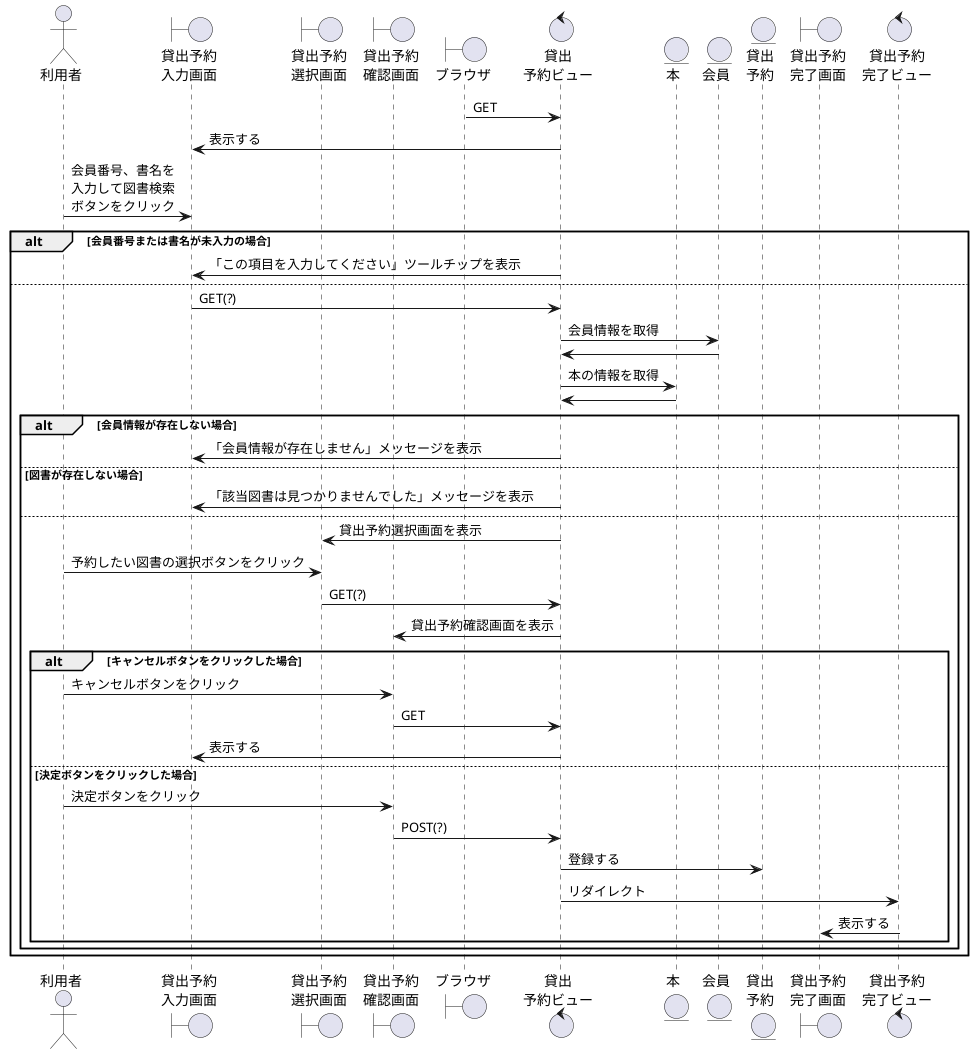 @startuml KY

actor "利用者" as user
boundary "貸出予約\n入力画面" as KYKs
boundary "貸出予約\n選択画面" as KYs
boundary "貸出予約\n確認画面" as KYChecks
boundary "ブラウザ" as brz
control "貸出\n予約ビュー" as KYv
entity "本" as book
entity "会員" as member
entity "貸出\n予約" as KY
boundary "貸出予約\n完了画面" as KYOKs
control "貸出予約\n完了ビュー" as KYOKv

brz -> KYv: GET
KYKs <- KYv: 表示する

user -> KYKs: 会員番号、書名を\n入力して図書検索\nボタンをクリック
alt 会員番号または書名が未入力の場合
    KYKs <- KYv: 「この項目を入力してください」ツールチップを表示
else 
    KYKs -> KYv: GET(?)
    KYv -> member: 会員情報を取得
    KYv <- member
    KYv -> book: 本の情報を取得
    KYv <- book
    alt 会員情報が存在しない場合
        KYKs <- KYv: 「会員情報が存在しません」メッセージを表示
    else 図書が存在しない場合
        KYKs <- KYv: 「該当図書は見つかりませんでした」メッセージを表示
    else 
        KYs <- KYv: 貸出予約選択画面を表示
        user -> KYs: 予約したい図書の選択ボタンをクリック
        KYs -> KYv: GET(?)
        KYChecks <- KYv: 貸出予約確認画面を表示
        alt キャンセルボタンをクリックした場合
            user -> KYChecks: キャンセルボタンをクリック
            KYChecks -> KYv:GET
            KYKs <- KYv:表示する
        else 決定ボタンをクリックした場合
            user -> KYChecks: 決定ボタンをクリック
            KYChecks -> KYv: POST(?)
            KYv -> KY: 登録する
            KYv -> KYOKv: リダイレクト
            KYOKs <- KYOKv: 表示する
        end    
    end
end

@enduml
